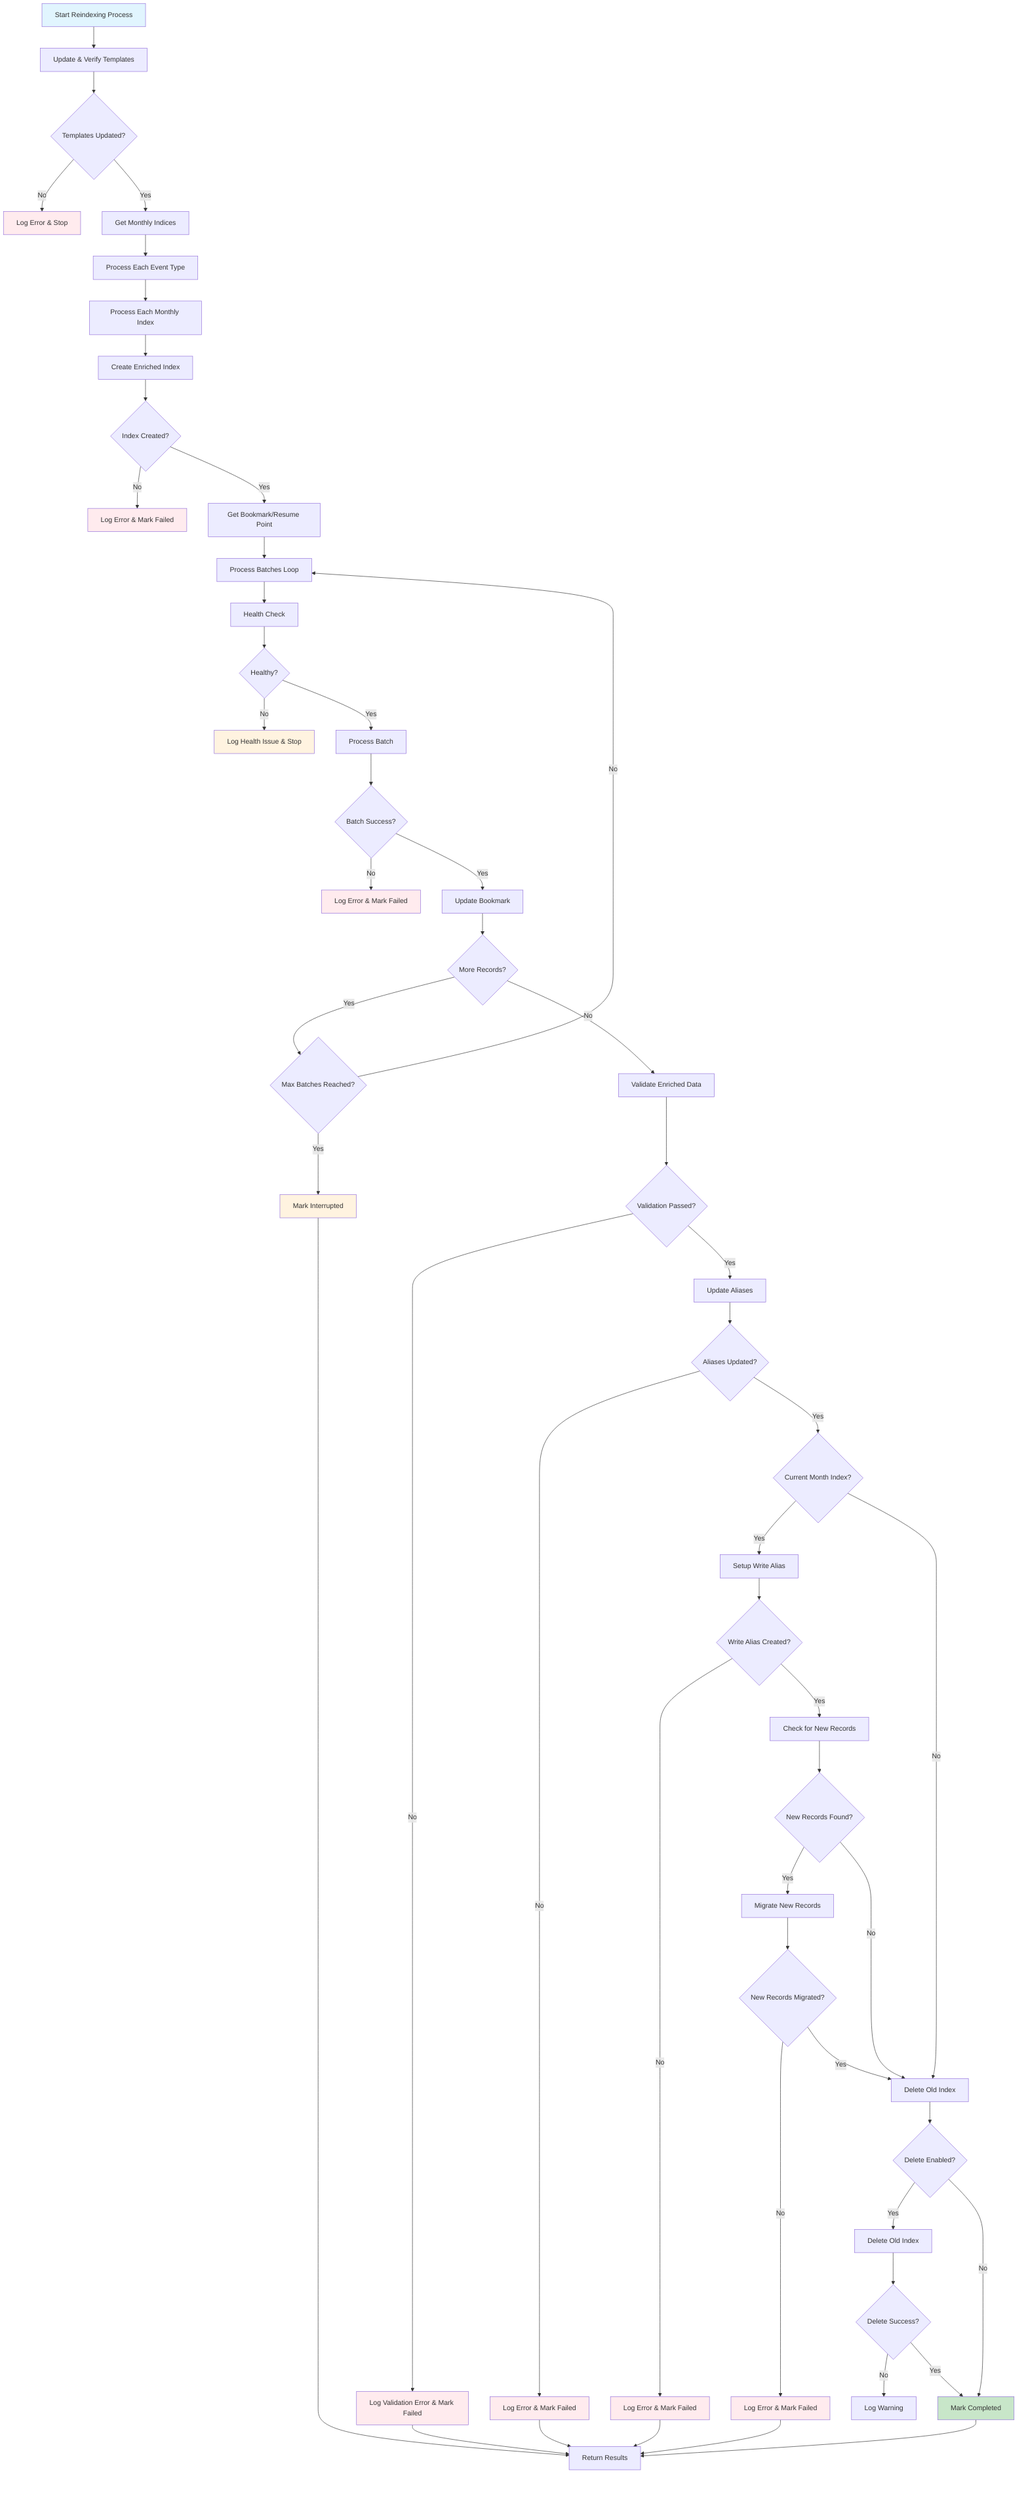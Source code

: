 flowchart TD
    A[Start Reindexing Process] --> B[Update & Verify Templates]
    B --> C{Templates Updated?}
    C -->|No| D[Log Error & Stop]
    C -->|Yes| E[Get Monthly Indices]

    E --> F[Process Each Event Type]
    F --> G[Process Each Monthly Index]

    G --> H[Create Enriched Index]
    H --> I{Index Created?}
    I -->|No| J[Log Error & Mark Failed]
    I -->|Yes| K[Get Bookmark/Resume Point]

    K --> L[Process Batches Loop]
    L --> M[Health Check]
    M --> N{Healthy?}
    N -->|No| O[Log Health Issue & Stop]
    N -->|Yes| P[Process Batch]

    P --> Q{Batch Success?}
    Q -->|No| R[Log Error & Mark Failed]
    Q -->|Yes| S[Update Bookmark]

    S --> T{More Records?}
    T -->|Yes| U{Max Batches Reached?}
    U -->|No| L
    U -->|Yes| V[Mark Interrupted]
    T -->|No| W[Validate Enriched Data]

    W --> X{Validation Passed?}
    X -->|No| Y[Log Validation Error & Mark Failed]
    X -->|Yes| Z[Update Aliases]

    Z --> AA{Aliases Updated?}
    AA -->|No| BB[Log Error & Mark Failed]
    AA -->|Yes| CC{Current Month Index?}

    CC -->|Yes| DD[Setup Write Alias]
    DD --> EE{Write Alias Created?}
    EE -->|No| FF[Log Error & Mark Failed]
    EE -->|Yes| GG[Check for New Records]

    GG --> HH{New Records Found?}
    HH -->|Yes| II[Migrate New Records]
    II --> JJ{New Records Migrated?}
    JJ -->|No| KK[Log Error & Mark Failed]
    JJ -->|Yes| LL[Delete Old Index]
    HH -->|No| LL

    CC -->|No| LL

    LL --> MM{Delete Enabled?}
    MM -->|Yes| NN[Delete Old Index]
    NN --> OO{Delete Success?}
    OO -->|No| PP[Log Warning]
    OO -->|Yes| QQ[Mark Completed]
    MM -->|No| QQ

    V --> RR[Return Results]
    Y --> RR
    BB --> RR
    FF --> RR
    KK --> RR
    QQ --> RR

    style A fill:#e1f5fe
    style D fill:#ffebee
    style J fill:#ffebee
    style O fill:#fff3e0
    style R fill:#ffebee
    style V fill:#fff3e0
    style Y fill:#ffebee
    style BB fill:#ffebee
    style FF fill:#ffebee
    style KK fill:#ffebee
    style QQ fill:#c8e6c9